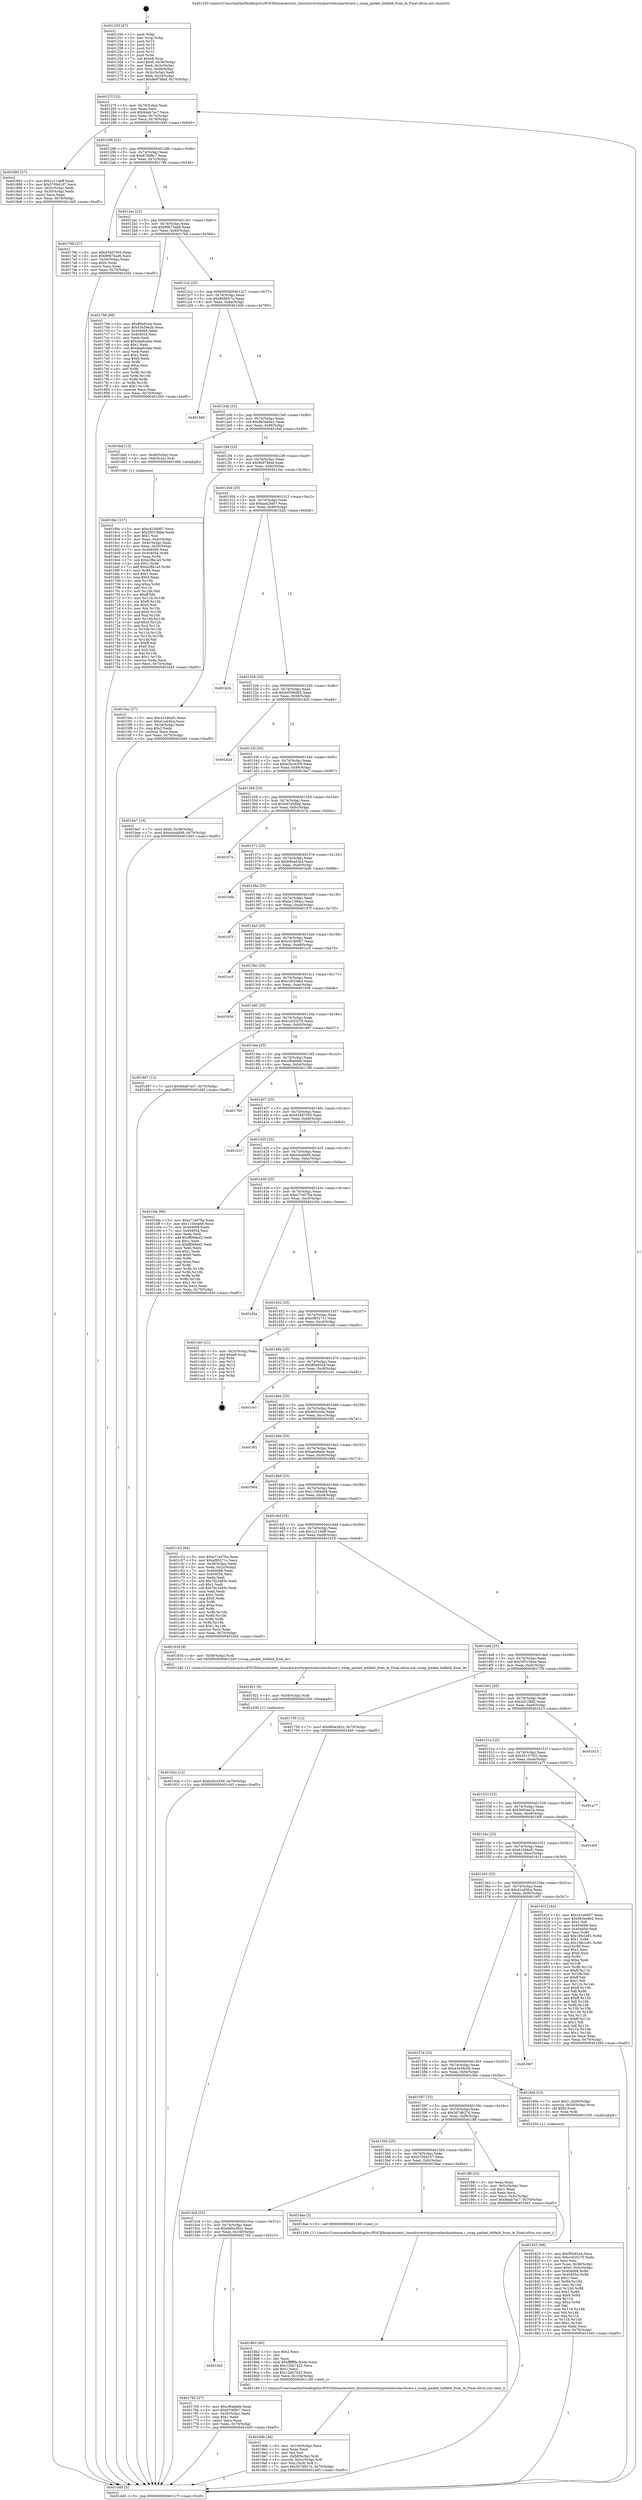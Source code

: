digraph "0x401250" {
  label = "0x401250 (/mnt/c/Users/mathe/Desktop/tcc/POCII/binaries/extr_linuxdriversttyipwirelesshardware.c_swap_packet_bitfield_from_le_Final-ollvm.out::main(0))"
  labelloc = "t"
  node[shape=record]

  Entry [label="",width=0.3,height=0.3,shape=circle,fillcolor=black,style=filled]
  "0x40127f" [label="{
     0x40127f [23]\l
     | [instrs]\l
     &nbsp;&nbsp;0x40127f \<+3\>: mov -0x70(%rbp),%eax\l
     &nbsp;&nbsp;0x401282 \<+2\>: mov %eax,%ecx\l
     &nbsp;&nbsp;0x401284 \<+6\>: sub $0x84ab7ac7,%ecx\l
     &nbsp;&nbsp;0x40128a \<+3\>: mov %eax,-0x74(%rbp)\l
     &nbsp;&nbsp;0x40128d \<+3\>: mov %ecx,-0x78(%rbp)\l
     &nbsp;&nbsp;0x401290 \<+6\>: je 0000000000401893 \<main+0x643\>\l
  }"]
  "0x401893" [label="{
     0x401893 [27]\l
     | [instrs]\l
     &nbsp;&nbsp;0x401893 \<+5\>: mov $0x1c114bff,%eax\l
     &nbsp;&nbsp;0x401898 \<+5\>: mov $0x5709d167,%ecx\l
     &nbsp;&nbsp;0x40189d \<+3\>: mov -0x5c(%rbp),%edx\l
     &nbsp;&nbsp;0x4018a0 \<+3\>: cmp -0x50(%rbp),%edx\l
     &nbsp;&nbsp;0x4018a3 \<+3\>: cmovl %ecx,%eax\l
     &nbsp;&nbsp;0x4018a6 \<+3\>: mov %eax,-0x70(%rbp)\l
     &nbsp;&nbsp;0x4018a9 \<+5\>: jmp 0000000000401d45 \<main+0xaf5\>\l
  }"]
  "0x401296" [label="{
     0x401296 [22]\l
     | [instrs]\l
     &nbsp;&nbsp;0x401296 \<+5\>: jmp 000000000040129b \<main+0x4b\>\l
     &nbsp;&nbsp;0x40129b \<+3\>: mov -0x74(%rbp),%eax\l
     &nbsp;&nbsp;0x40129e \<+5\>: sub $0x87f4f9c7,%eax\l
     &nbsp;&nbsp;0x4012a3 \<+3\>: mov %eax,-0x7c(%rbp)\l
     &nbsp;&nbsp;0x4012a6 \<+6\>: je 000000000040179b \<main+0x54b\>\l
  }"]
  Exit [label="",width=0.3,height=0.3,shape=circle,fillcolor=black,style=filled,peripheries=2]
  "0x40179b" [label="{
     0x40179b [27]\l
     | [instrs]\l
     &nbsp;&nbsp;0x40179b \<+5\>: mov $0xd3487005,%eax\l
     &nbsp;&nbsp;0x4017a0 \<+5\>: mov $0x89675ad6,%ecx\l
     &nbsp;&nbsp;0x4017a5 \<+3\>: mov -0x30(%rbp),%edx\l
     &nbsp;&nbsp;0x4017a8 \<+3\>: cmp $0x0,%edx\l
     &nbsp;&nbsp;0x4017ab \<+3\>: cmove %ecx,%eax\l
     &nbsp;&nbsp;0x4017ae \<+3\>: mov %eax,-0x70(%rbp)\l
     &nbsp;&nbsp;0x4017b1 \<+5\>: jmp 0000000000401d45 \<main+0xaf5\>\l
  }"]
  "0x4012ac" [label="{
     0x4012ac [22]\l
     | [instrs]\l
     &nbsp;&nbsp;0x4012ac \<+5\>: jmp 00000000004012b1 \<main+0x61\>\l
     &nbsp;&nbsp;0x4012b1 \<+3\>: mov -0x74(%rbp),%eax\l
     &nbsp;&nbsp;0x4012b4 \<+5\>: sub $0x89675ad6,%eax\l
     &nbsp;&nbsp;0x4012b9 \<+3\>: mov %eax,-0x80(%rbp)\l
     &nbsp;&nbsp;0x4012bc \<+6\>: je 00000000004017b6 \<main+0x566\>\l
  }"]
  "0x40192a" [label="{
     0x40192a [12]\l
     | [instrs]\l
     &nbsp;&nbsp;0x40192a \<+7\>: movl $0xb2bc4209,-0x70(%rbp)\l
     &nbsp;&nbsp;0x401931 \<+5\>: jmp 0000000000401d45 \<main+0xaf5\>\l
  }"]
  "0x4017b6" [label="{
     0x4017b6 [88]\l
     | [instrs]\l
     &nbsp;&nbsp;0x4017b6 \<+5\>: mov $0xff3e91e4,%eax\l
     &nbsp;&nbsp;0x4017bb \<+5\>: mov $0x43e39e3b,%ecx\l
     &nbsp;&nbsp;0x4017c0 \<+7\>: mov 0x404068,%edx\l
     &nbsp;&nbsp;0x4017c7 \<+7\>: mov 0x404054,%esi\l
     &nbsp;&nbsp;0x4017ce \<+2\>: mov %edx,%edi\l
     &nbsp;&nbsp;0x4017d0 \<+6\>: add $0xdaa6cdea,%edi\l
     &nbsp;&nbsp;0x4017d6 \<+3\>: sub $0x1,%edi\l
     &nbsp;&nbsp;0x4017d9 \<+6\>: sub $0xdaa6cdea,%edi\l
     &nbsp;&nbsp;0x4017df \<+3\>: imul %edi,%edx\l
     &nbsp;&nbsp;0x4017e2 \<+3\>: and $0x1,%edx\l
     &nbsp;&nbsp;0x4017e5 \<+3\>: cmp $0x0,%edx\l
     &nbsp;&nbsp;0x4017e8 \<+4\>: sete %r8b\l
     &nbsp;&nbsp;0x4017ec \<+3\>: cmp $0xa,%esi\l
     &nbsp;&nbsp;0x4017ef \<+4\>: setl %r9b\l
     &nbsp;&nbsp;0x4017f3 \<+3\>: mov %r8b,%r10b\l
     &nbsp;&nbsp;0x4017f6 \<+3\>: and %r9b,%r10b\l
     &nbsp;&nbsp;0x4017f9 \<+3\>: xor %r9b,%r8b\l
     &nbsp;&nbsp;0x4017fc \<+3\>: or %r8b,%r10b\l
     &nbsp;&nbsp;0x4017ff \<+4\>: test $0x1,%r10b\l
     &nbsp;&nbsp;0x401803 \<+3\>: cmovne %ecx,%eax\l
     &nbsp;&nbsp;0x401806 \<+3\>: mov %eax,-0x70(%rbp)\l
     &nbsp;&nbsp;0x401809 \<+5\>: jmp 0000000000401d45 \<main+0xaf5\>\l
  }"]
  "0x4012c2" [label="{
     0x4012c2 [25]\l
     | [instrs]\l
     &nbsp;&nbsp;0x4012c2 \<+5\>: jmp 00000000004012c7 \<main+0x77\>\l
     &nbsp;&nbsp;0x4012c7 \<+3\>: mov -0x74(%rbp),%eax\l
     &nbsp;&nbsp;0x4012ca \<+5\>: sub $0x94d6fc7e,%eax\l
     &nbsp;&nbsp;0x4012cf \<+6\>: mov %eax,-0x84(%rbp)\l
     &nbsp;&nbsp;0x4012d5 \<+6\>: je 00000000004019d0 \<main+0x780\>\l
  }"]
  "0x401921" [label="{
     0x401921 [9]\l
     | [instrs]\l
     &nbsp;&nbsp;0x401921 \<+4\>: mov -0x58(%rbp),%rdi\l
     &nbsp;&nbsp;0x401925 \<+5\>: call 0000000000401030 \<free@plt\>\l
     | [calls]\l
     &nbsp;&nbsp;0x401030 \{1\} (unknown)\l
  }"]
  "0x4019d0" [label="{
     0x4019d0\l
  }", style=dashed]
  "0x4012db" [label="{
     0x4012db [25]\l
     | [instrs]\l
     &nbsp;&nbsp;0x4012db \<+5\>: jmp 00000000004012e0 \<main+0x90\>\l
     &nbsp;&nbsp;0x4012e0 \<+3\>: mov -0x74(%rbp),%eax\l
     &nbsp;&nbsp;0x4012e3 \<+5\>: sub $0x9b3ee9e2,%eax\l
     &nbsp;&nbsp;0x4012e8 \<+6\>: mov %eax,-0x88(%rbp)\l
     &nbsp;&nbsp;0x4012ee \<+6\>: je 00000000004016af \<main+0x45f\>\l
  }"]
  "0x4018db" [label="{
     0x4018db [36]\l
     | [instrs]\l
     &nbsp;&nbsp;0x4018db \<+6\>: mov -0x104(%rbp),%ecx\l
     &nbsp;&nbsp;0x4018e1 \<+3\>: imul %eax,%ecx\l
     &nbsp;&nbsp;0x4018e4 \<+3\>: mov %cl,%sil\l
     &nbsp;&nbsp;0x4018e7 \<+4\>: mov -0x58(%rbp),%rdi\l
     &nbsp;&nbsp;0x4018eb \<+4\>: movslq -0x5c(%rbp),%r8\l
     &nbsp;&nbsp;0x4018ef \<+4\>: mov %sil,(%rdi,%r8,1)\l
     &nbsp;&nbsp;0x4018f3 \<+7\>: movl $0x567d627d,-0x70(%rbp)\l
     &nbsp;&nbsp;0x4018fa \<+5\>: jmp 0000000000401d45 \<main+0xaf5\>\l
  }"]
  "0x4016af" [label="{
     0x4016af [13]\l
     | [instrs]\l
     &nbsp;&nbsp;0x4016af \<+4\>: mov -0x48(%rbp),%rax\l
     &nbsp;&nbsp;0x4016b3 \<+4\>: mov 0x8(%rax),%rdi\l
     &nbsp;&nbsp;0x4016b7 \<+5\>: call 0000000000401060 \<atoi@plt\>\l
     | [calls]\l
     &nbsp;&nbsp;0x401060 \{1\} (unknown)\l
  }"]
  "0x4012f4" [label="{
     0x4012f4 [25]\l
     | [instrs]\l
     &nbsp;&nbsp;0x4012f4 \<+5\>: jmp 00000000004012f9 \<main+0xa9\>\l
     &nbsp;&nbsp;0x4012f9 \<+3\>: mov -0x74(%rbp),%eax\l
     &nbsp;&nbsp;0x4012fc \<+5\>: sub $0x9e978bef,%eax\l
     &nbsp;&nbsp;0x401301 \<+6\>: mov %eax,-0x8c(%rbp)\l
     &nbsp;&nbsp;0x401307 \<+6\>: je 00000000004015ec \<main+0x39c\>\l
  }"]
  "0x4018b3" [label="{
     0x4018b3 [40]\l
     | [instrs]\l
     &nbsp;&nbsp;0x4018b3 \<+5\>: mov $0x2,%ecx\l
     &nbsp;&nbsp;0x4018b8 \<+1\>: cltd\l
     &nbsp;&nbsp;0x4018b9 \<+2\>: idiv %ecx\l
     &nbsp;&nbsp;0x4018bb \<+6\>: imul $0xfffffffe,%edx,%ecx\l
     &nbsp;&nbsp;0x4018c1 \<+6\>: add $0x12bb7422,%ecx\l
     &nbsp;&nbsp;0x4018c7 \<+3\>: add $0x1,%ecx\l
     &nbsp;&nbsp;0x4018ca \<+6\>: sub $0x12bb7422,%ecx\l
     &nbsp;&nbsp;0x4018d0 \<+6\>: mov %ecx,-0x104(%rbp)\l
     &nbsp;&nbsp;0x4018d6 \<+5\>: call 0000000000401160 \<next_i\>\l
     | [calls]\l
     &nbsp;&nbsp;0x401160 \{1\} (/mnt/c/Users/mathe/Desktop/tcc/POCII/binaries/extr_linuxdriversttyipwirelesshardware.c_swap_packet_bitfield_from_le_Final-ollvm.out::next_i)\l
  }"]
  "0x4015ec" [label="{
     0x4015ec [27]\l
     | [instrs]\l
     &nbsp;&nbsp;0x4015ec \<+5\>: mov $0x41046af1,%eax\l
     &nbsp;&nbsp;0x4015f1 \<+5\>: mov $0x41ad3fca,%ecx\l
     &nbsp;&nbsp;0x4015f6 \<+3\>: mov -0x34(%rbp),%edx\l
     &nbsp;&nbsp;0x4015f9 \<+3\>: cmp $0x2,%edx\l
     &nbsp;&nbsp;0x4015fc \<+3\>: cmovne %ecx,%eax\l
     &nbsp;&nbsp;0x4015ff \<+3\>: mov %eax,-0x70(%rbp)\l
     &nbsp;&nbsp;0x401602 \<+5\>: jmp 0000000000401d45 \<main+0xaf5\>\l
  }"]
  "0x40130d" [label="{
     0x40130d [25]\l
     | [instrs]\l
     &nbsp;&nbsp;0x40130d \<+5\>: jmp 0000000000401312 \<main+0xc2\>\l
     &nbsp;&nbsp;0x401312 \<+3\>: mov -0x74(%rbp),%eax\l
     &nbsp;&nbsp;0x401315 \<+5\>: sub $0xaa42fd07,%eax\l
     &nbsp;&nbsp;0x40131a \<+6\>: mov %eax,-0x90(%rbp)\l
     &nbsp;&nbsp;0x401320 \<+6\>: je 0000000000401b2b \<main+0x8db\>\l
  }"]
  "0x401d45" [label="{
     0x401d45 [5]\l
     | [instrs]\l
     &nbsp;&nbsp;0x401d45 \<+5\>: jmp 000000000040127f \<main+0x2f\>\l
  }"]
  "0x401250" [label="{
     0x401250 [47]\l
     | [instrs]\l
     &nbsp;&nbsp;0x401250 \<+1\>: push %rbp\l
     &nbsp;&nbsp;0x401251 \<+3\>: mov %rsp,%rbp\l
     &nbsp;&nbsp;0x401254 \<+2\>: push %r15\l
     &nbsp;&nbsp;0x401256 \<+2\>: push %r14\l
     &nbsp;&nbsp;0x401258 \<+2\>: push %r13\l
     &nbsp;&nbsp;0x40125a \<+2\>: push %r12\l
     &nbsp;&nbsp;0x40125c \<+1\>: push %rbx\l
     &nbsp;&nbsp;0x40125d \<+7\>: sub $0xe8,%rsp\l
     &nbsp;&nbsp;0x401264 \<+7\>: movl $0x0,-0x38(%rbp)\l
     &nbsp;&nbsp;0x40126b \<+3\>: mov %edi,-0x3c(%rbp)\l
     &nbsp;&nbsp;0x40126e \<+4\>: mov %rsi,-0x48(%rbp)\l
     &nbsp;&nbsp;0x401272 \<+3\>: mov -0x3c(%rbp),%edi\l
     &nbsp;&nbsp;0x401275 \<+3\>: mov %edi,-0x34(%rbp)\l
     &nbsp;&nbsp;0x401278 \<+7\>: movl $0x9e978bef,-0x70(%rbp)\l
  }"]
  "0x401825" [label="{
     0x401825 [98]\l
     | [instrs]\l
     &nbsp;&nbsp;0x401825 \<+5\>: mov $0xff3e91e4,%ecx\l
     &nbsp;&nbsp;0x40182a \<+5\>: mov $0xccd25276,%edx\l
     &nbsp;&nbsp;0x40182f \<+2\>: xor %esi,%esi\l
     &nbsp;&nbsp;0x401831 \<+4\>: mov %rax,-0x58(%rbp)\l
     &nbsp;&nbsp;0x401835 \<+7\>: movl $0x0,-0x5c(%rbp)\l
     &nbsp;&nbsp;0x40183c \<+8\>: mov 0x404068,%r8d\l
     &nbsp;&nbsp;0x401844 \<+8\>: mov 0x404054,%r9d\l
     &nbsp;&nbsp;0x40184c \<+3\>: sub $0x1,%esi\l
     &nbsp;&nbsp;0x40184f \<+3\>: mov %r8d,%r10d\l
     &nbsp;&nbsp;0x401852 \<+3\>: add %esi,%r10d\l
     &nbsp;&nbsp;0x401855 \<+4\>: imul %r10d,%r8d\l
     &nbsp;&nbsp;0x401859 \<+4\>: and $0x1,%r8d\l
     &nbsp;&nbsp;0x40185d \<+4\>: cmp $0x0,%r8d\l
     &nbsp;&nbsp;0x401861 \<+4\>: sete %r11b\l
     &nbsp;&nbsp;0x401865 \<+4\>: cmp $0xa,%r9d\l
     &nbsp;&nbsp;0x401869 \<+3\>: setl %bl\l
     &nbsp;&nbsp;0x40186c \<+3\>: mov %r11b,%r14b\l
     &nbsp;&nbsp;0x40186f \<+3\>: and %bl,%r14b\l
     &nbsp;&nbsp;0x401872 \<+3\>: xor %bl,%r11b\l
     &nbsp;&nbsp;0x401875 \<+3\>: or %r11b,%r14b\l
     &nbsp;&nbsp;0x401878 \<+4\>: test $0x1,%r14b\l
     &nbsp;&nbsp;0x40187c \<+3\>: cmovne %edx,%ecx\l
     &nbsp;&nbsp;0x40187f \<+3\>: mov %ecx,-0x70(%rbp)\l
     &nbsp;&nbsp;0x401882 \<+5\>: jmp 0000000000401d45 \<main+0xaf5\>\l
  }"]
  "0x401b2b" [label="{
     0x401b2b\l
  }", style=dashed]
  "0x401326" [label="{
     0x401326 [25]\l
     | [instrs]\l
     &nbsp;&nbsp;0x401326 \<+5\>: jmp 000000000040132b \<main+0xdb\>\l
     &nbsp;&nbsp;0x40132b \<+3\>: mov -0x74(%rbp),%eax\l
     &nbsp;&nbsp;0x40132e \<+5\>: sub $0xb0566d92,%eax\l
     &nbsp;&nbsp;0x401333 \<+6\>: mov %eax,-0x94(%rbp)\l
     &nbsp;&nbsp;0x401339 \<+6\>: je 0000000000401d2d \<main+0xadd\>\l
  }"]
  "0x4015e2" [label="{
     0x4015e2\l
  }", style=dashed]
  "0x401d2d" [label="{
     0x401d2d\l
  }", style=dashed]
  "0x40133f" [label="{
     0x40133f [25]\l
     | [instrs]\l
     &nbsp;&nbsp;0x40133f \<+5\>: jmp 0000000000401344 \<main+0xf4\>\l
     &nbsp;&nbsp;0x401344 \<+3\>: mov -0x74(%rbp),%eax\l
     &nbsp;&nbsp;0x401347 \<+5\>: sub $0xb2bc4209,%eax\l
     &nbsp;&nbsp;0x40134c \<+6\>: mov %eax,-0x98(%rbp)\l
     &nbsp;&nbsp;0x401352 \<+6\>: je 0000000000401be7 \<main+0x997\>\l
  }"]
  "0x401765" [label="{
     0x401765 [27]\l
     | [instrs]\l
     &nbsp;&nbsp;0x401765 \<+5\>: mov $0xcf6addeb,%eax\l
     &nbsp;&nbsp;0x40176a \<+5\>: mov $0x87f4f9c7,%ecx\l
     &nbsp;&nbsp;0x40176f \<+3\>: mov -0x30(%rbp),%edx\l
     &nbsp;&nbsp;0x401772 \<+3\>: cmp $0x1,%edx\l
     &nbsp;&nbsp;0x401775 \<+3\>: cmovl %ecx,%eax\l
     &nbsp;&nbsp;0x401778 \<+3\>: mov %eax,-0x70(%rbp)\l
     &nbsp;&nbsp;0x40177b \<+5\>: jmp 0000000000401d45 \<main+0xaf5\>\l
  }"]
  "0x401be7" [label="{
     0x401be7 [19]\l
     | [instrs]\l
     &nbsp;&nbsp;0x401be7 \<+7\>: movl $0x0,-0x38(%rbp)\l
     &nbsp;&nbsp;0x401bee \<+7\>: movl $0xe4cabf48,-0x70(%rbp)\l
     &nbsp;&nbsp;0x401bf5 \<+5\>: jmp 0000000000401d45 \<main+0xaf5\>\l
  }"]
  "0x401358" [label="{
     0x401358 [25]\l
     | [instrs]\l
     &nbsp;&nbsp;0x401358 \<+5\>: jmp 000000000040135d \<main+0x10d\>\l
     &nbsp;&nbsp;0x40135d \<+3\>: mov -0x74(%rbp),%eax\l
     &nbsp;&nbsp;0x401360 \<+5\>: sub $0xb67d380d,%eax\l
     &nbsp;&nbsp;0x401365 \<+6\>: mov %eax,-0x9c(%rbp)\l
     &nbsp;&nbsp;0x40136b \<+6\>: je 0000000000401b7e \<main+0x92e\>\l
  }"]
  "0x4015c9" [label="{
     0x4015c9 [25]\l
     | [instrs]\l
     &nbsp;&nbsp;0x4015c9 \<+5\>: jmp 00000000004015ce \<main+0x37e\>\l
     &nbsp;&nbsp;0x4015ce \<+3\>: mov -0x74(%rbp),%eax\l
     &nbsp;&nbsp;0x4015d1 \<+5\>: sub $0x680a382c,%eax\l
     &nbsp;&nbsp;0x4015d6 \<+6\>: mov %eax,-0x100(%rbp)\l
     &nbsp;&nbsp;0x4015dc \<+6\>: je 0000000000401765 \<main+0x515\>\l
  }"]
  "0x401b7e" [label="{
     0x401b7e\l
  }", style=dashed]
  "0x401371" [label="{
     0x401371 [25]\l
     | [instrs]\l
     &nbsp;&nbsp;0x401371 \<+5\>: jmp 0000000000401376 \<main+0x126\>\l
     &nbsp;&nbsp;0x401376 \<+3\>: mov -0x74(%rbp),%eax\l
     &nbsp;&nbsp;0x401379 \<+5\>: sub $0xb9ead3a4,%eax\l
     &nbsp;&nbsp;0x40137e \<+6\>: mov %eax,-0xa0(%rbp)\l
     &nbsp;&nbsp;0x401384 \<+6\>: je 0000000000401bdb \<main+0x98b\>\l
  }"]
  "0x4018ae" [label="{
     0x4018ae [5]\l
     | [instrs]\l
     &nbsp;&nbsp;0x4018ae \<+5\>: call 0000000000401160 \<next_i\>\l
     | [calls]\l
     &nbsp;&nbsp;0x401160 \{1\} (/mnt/c/Users/mathe/Desktop/tcc/POCII/binaries/extr_linuxdriversttyipwirelesshardware.c_swap_packet_bitfield_from_le_Final-ollvm.out::next_i)\l
  }"]
  "0x401bdb" [label="{
     0x401bdb\l
  }", style=dashed]
  "0x40138a" [label="{
     0x40138a [25]\l
     | [instrs]\l
     &nbsp;&nbsp;0x40138a \<+5\>: jmp 000000000040138f \<main+0x13f\>\l
     &nbsp;&nbsp;0x40138f \<+3\>: mov -0x74(%rbp),%eax\l
     &nbsp;&nbsp;0x401392 \<+5\>: sub $0xbc1584cc,%eax\l
     &nbsp;&nbsp;0x401397 \<+6\>: mov %eax,-0xa4(%rbp)\l
     &nbsp;&nbsp;0x40139d \<+6\>: je 000000000040197f \<main+0x72f\>\l
  }"]
  "0x4015b0" [label="{
     0x4015b0 [25]\l
     | [instrs]\l
     &nbsp;&nbsp;0x4015b0 \<+5\>: jmp 00000000004015b5 \<main+0x365\>\l
     &nbsp;&nbsp;0x4015b5 \<+3\>: mov -0x74(%rbp),%eax\l
     &nbsp;&nbsp;0x4015b8 \<+5\>: sub $0x5709d167,%eax\l
     &nbsp;&nbsp;0x4015bd \<+6\>: mov %eax,-0xfc(%rbp)\l
     &nbsp;&nbsp;0x4015c3 \<+6\>: je 00000000004018ae \<main+0x65e\>\l
  }"]
  "0x40197f" [label="{
     0x40197f\l
  }", style=dashed]
  "0x4013a3" [label="{
     0x4013a3 [25]\l
     | [instrs]\l
     &nbsp;&nbsp;0x4013a3 \<+5\>: jmp 00000000004013a8 \<main+0x158\>\l
     &nbsp;&nbsp;0x4013a8 \<+3\>: mov -0x74(%rbp),%eax\l
     &nbsp;&nbsp;0x4013ab \<+5\>: sub $0xc41d0007,%eax\l
     &nbsp;&nbsp;0x4013b0 \<+6\>: mov %eax,-0xa8(%rbp)\l
     &nbsp;&nbsp;0x4013b6 \<+6\>: je 0000000000401cc5 \<main+0xa75\>\l
  }"]
  "0x4018ff" [label="{
     0x4018ff [25]\l
     | [instrs]\l
     &nbsp;&nbsp;0x4018ff \<+2\>: xor %eax,%eax\l
     &nbsp;&nbsp;0x401901 \<+3\>: mov -0x5c(%rbp),%ecx\l
     &nbsp;&nbsp;0x401904 \<+3\>: sub $0x1,%eax\l
     &nbsp;&nbsp;0x401907 \<+2\>: sub %eax,%ecx\l
     &nbsp;&nbsp;0x401909 \<+3\>: mov %ecx,-0x5c(%rbp)\l
     &nbsp;&nbsp;0x40190c \<+7\>: movl $0x84ab7ac7,-0x70(%rbp)\l
     &nbsp;&nbsp;0x401913 \<+5\>: jmp 0000000000401d45 \<main+0xaf5\>\l
  }"]
  "0x401cc5" [label="{
     0x401cc5\l
  }", style=dashed]
  "0x4013bc" [label="{
     0x4013bc [25]\l
     | [instrs]\l
     &nbsp;&nbsp;0x4013bc \<+5\>: jmp 00000000004013c1 \<main+0x171\>\l
     &nbsp;&nbsp;0x4013c1 \<+3\>: mov -0x74(%rbp),%eax\l
     &nbsp;&nbsp;0x4013c4 \<+5\>: sub $0xcc933eb4,%eax\l
     &nbsp;&nbsp;0x4013c9 \<+6\>: mov %eax,-0xac(%rbp)\l
     &nbsp;&nbsp;0x4013cf \<+6\>: je 0000000000401936 \<main+0x6e6\>\l
  }"]
  "0x401597" [label="{
     0x401597 [25]\l
     | [instrs]\l
     &nbsp;&nbsp;0x401597 \<+5\>: jmp 000000000040159c \<main+0x34c\>\l
     &nbsp;&nbsp;0x40159c \<+3\>: mov -0x74(%rbp),%eax\l
     &nbsp;&nbsp;0x40159f \<+5\>: sub $0x567d627d,%eax\l
     &nbsp;&nbsp;0x4015a4 \<+6\>: mov %eax,-0xf8(%rbp)\l
     &nbsp;&nbsp;0x4015aa \<+6\>: je 00000000004018ff \<main+0x6af\>\l
  }"]
  "0x401936" [label="{
     0x401936\l
  }", style=dashed]
  "0x4013d5" [label="{
     0x4013d5 [25]\l
     | [instrs]\l
     &nbsp;&nbsp;0x4013d5 \<+5\>: jmp 00000000004013da \<main+0x18a\>\l
     &nbsp;&nbsp;0x4013da \<+3\>: mov -0x74(%rbp),%eax\l
     &nbsp;&nbsp;0x4013dd \<+5\>: sub $0xccd25276,%eax\l
     &nbsp;&nbsp;0x4013e2 \<+6\>: mov %eax,-0xb0(%rbp)\l
     &nbsp;&nbsp;0x4013e8 \<+6\>: je 0000000000401887 \<main+0x637\>\l
  }"]
  "0x40180e" [label="{
     0x40180e [23]\l
     | [instrs]\l
     &nbsp;&nbsp;0x40180e \<+7\>: movl $0x1,-0x50(%rbp)\l
     &nbsp;&nbsp;0x401815 \<+4\>: movslq -0x50(%rbp),%rax\l
     &nbsp;&nbsp;0x401819 \<+4\>: shl $0x0,%rax\l
     &nbsp;&nbsp;0x40181d \<+3\>: mov %rax,%rdi\l
     &nbsp;&nbsp;0x401820 \<+5\>: call 0000000000401050 \<malloc@plt\>\l
     | [calls]\l
     &nbsp;&nbsp;0x401050 \{1\} (unknown)\l
  }"]
  "0x401887" [label="{
     0x401887 [12]\l
     | [instrs]\l
     &nbsp;&nbsp;0x401887 \<+7\>: movl $0x84ab7ac7,-0x70(%rbp)\l
     &nbsp;&nbsp;0x40188e \<+5\>: jmp 0000000000401d45 \<main+0xaf5\>\l
  }"]
  "0x4013ee" [label="{
     0x4013ee [25]\l
     | [instrs]\l
     &nbsp;&nbsp;0x4013ee \<+5\>: jmp 00000000004013f3 \<main+0x1a3\>\l
     &nbsp;&nbsp;0x4013f3 \<+3\>: mov -0x74(%rbp),%eax\l
     &nbsp;&nbsp;0x4013f6 \<+5\>: sub $0xcf6addeb,%eax\l
     &nbsp;&nbsp;0x4013fb \<+6\>: mov %eax,-0xb4(%rbp)\l
     &nbsp;&nbsp;0x401401 \<+6\>: je 0000000000401780 \<main+0x530\>\l
  }"]
  "0x40157e" [label="{
     0x40157e [25]\l
     | [instrs]\l
     &nbsp;&nbsp;0x40157e \<+5\>: jmp 0000000000401583 \<main+0x333\>\l
     &nbsp;&nbsp;0x401583 \<+3\>: mov -0x74(%rbp),%eax\l
     &nbsp;&nbsp;0x401586 \<+5\>: sub $0x43e39e3b,%eax\l
     &nbsp;&nbsp;0x40158b \<+6\>: mov %eax,-0xf4(%rbp)\l
     &nbsp;&nbsp;0x401591 \<+6\>: je 000000000040180e \<main+0x5be\>\l
  }"]
  "0x401780" [label="{
     0x401780\l
  }", style=dashed]
  "0x401407" [label="{
     0x401407 [25]\l
     | [instrs]\l
     &nbsp;&nbsp;0x401407 \<+5\>: jmp 000000000040140c \<main+0x1bc\>\l
     &nbsp;&nbsp;0x40140c \<+3\>: mov -0x74(%rbp),%eax\l
     &nbsp;&nbsp;0x40140f \<+5\>: sub $0xd3487005,%eax\l
     &nbsp;&nbsp;0x401414 \<+6\>: mov %eax,-0xb8(%rbp)\l
     &nbsp;&nbsp;0x40141a \<+6\>: je 0000000000401b1f \<main+0x8cf\>\l
  }"]
  "0x401607" [label="{
     0x401607\l
  }", style=dashed]
  "0x401b1f" [label="{
     0x401b1f\l
  }", style=dashed]
  "0x401420" [label="{
     0x401420 [25]\l
     | [instrs]\l
     &nbsp;&nbsp;0x401420 \<+5\>: jmp 0000000000401425 \<main+0x1d5\>\l
     &nbsp;&nbsp;0x401425 \<+3\>: mov -0x74(%rbp),%eax\l
     &nbsp;&nbsp;0x401428 \<+5\>: sub $0xe4cabf48,%eax\l
     &nbsp;&nbsp;0x40142d \<+6\>: mov %eax,-0xbc(%rbp)\l
     &nbsp;&nbsp;0x401433 \<+6\>: je 0000000000401bfa \<main+0x9aa\>\l
  }"]
  "0x4016bc" [label="{
     0x4016bc [157]\l
     | [instrs]\l
     &nbsp;&nbsp;0x4016bc \<+5\>: mov $0xc41d0007,%ecx\l
     &nbsp;&nbsp;0x4016c1 \<+5\>: mov $0x28515bbe,%edx\l
     &nbsp;&nbsp;0x4016c6 \<+3\>: mov $0x1,%sil\l
     &nbsp;&nbsp;0x4016c9 \<+3\>: mov %eax,-0x4c(%rbp)\l
     &nbsp;&nbsp;0x4016cc \<+3\>: mov -0x4c(%rbp),%eax\l
     &nbsp;&nbsp;0x4016cf \<+3\>: mov %eax,-0x30(%rbp)\l
     &nbsp;&nbsp;0x4016d2 \<+7\>: mov 0x404068,%eax\l
     &nbsp;&nbsp;0x4016d9 \<+8\>: mov 0x404054,%r8d\l
     &nbsp;&nbsp;0x4016e1 \<+3\>: mov %eax,%r9d\l
     &nbsp;&nbsp;0x4016e4 \<+7\>: sub $0xe2ffa1a5,%r9d\l
     &nbsp;&nbsp;0x4016eb \<+4\>: sub $0x1,%r9d\l
     &nbsp;&nbsp;0x4016ef \<+7\>: add $0xe2ffa1a5,%r9d\l
     &nbsp;&nbsp;0x4016f6 \<+4\>: imul %r9d,%eax\l
     &nbsp;&nbsp;0x4016fa \<+3\>: and $0x1,%eax\l
     &nbsp;&nbsp;0x4016fd \<+3\>: cmp $0x0,%eax\l
     &nbsp;&nbsp;0x401700 \<+4\>: sete %r10b\l
     &nbsp;&nbsp;0x401704 \<+4\>: cmp $0xa,%r8d\l
     &nbsp;&nbsp;0x401708 \<+4\>: setl %r11b\l
     &nbsp;&nbsp;0x40170c \<+3\>: mov %r10b,%bl\l
     &nbsp;&nbsp;0x40170f \<+3\>: xor $0xff,%bl\l
     &nbsp;&nbsp;0x401712 \<+3\>: mov %r11b,%r14b\l
     &nbsp;&nbsp;0x401715 \<+4\>: xor $0xff,%r14b\l
     &nbsp;&nbsp;0x401719 \<+4\>: xor $0x0,%sil\l
     &nbsp;&nbsp;0x40171d \<+3\>: mov %bl,%r15b\l
     &nbsp;&nbsp;0x401720 \<+4\>: and $0x0,%r15b\l
     &nbsp;&nbsp;0x401724 \<+3\>: and %sil,%r10b\l
     &nbsp;&nbsp;0x401727 \<+3\>: mov %r14b,%r12b\l
     &nbsp;&nbsp;0x40172a \<+4\>: and $0x0,%r12b\l
     &nbsp;&nbsp;0x40172e \<+3\>: and %sil,%r11b\l
     &nbsp;&nbsp;0x401731 \<+3\>: or %r10b,%r15b\l
     &nbsp;&nbsp;0x401734 \<+3\>: or %r11b,%r12b\l
     &nbsp;&nbsp;0x401737 \<+3\>: xor %r12b,%r15b\l
     &nbsp;&nbsp;0x40173a \<+3\>: or %r14b,%bl\l
     &nbsp;&nbsp;0x40173d \<+3\>: xor $0xff,%bl\l
     &nbsp;&nbsp;0x401740 \<+4\>: or $0x0,%sil\l
     &nbsp;&nbsp;0x401744 \<+3\>: and %sil,%bl\l
     &nbsp;&nbsp;0x401747 \<+3\>: or %bl,%r15b\l
     &nbsp;&nbsp;0x40174a \<+4\>: test $0x1,%r15b\l
     &nbsp;&nbsp;0x40174e \<+3\>: cmovne %edx,%ecx\l
     &nbsp;&nbsp;0x401751 \<+3\>: mov %ecx,-0x70(%rbp)\l
     &nbsp;&nbsp;0x401754 \<+5\>: jmp 0000000000401d45 \<main+0xaf5\>\l
  }"]
  "0x401bfa" [label="{
     0x401bfa [88]\l
     | [instrs]\l
     &nbsp;&nbsp;0x401bfa \<+5\>: mov $0xe71e07ba,%eax\l
     &nbsp;&nbsp;0x401bff \<+5\>: mov $0x110d4e68,%ecx\l
     &nbsp;&nbsp;0x401c04 \<+7\>: mov 0x404068,%edx\l
     &nbsp;&nbsp;0x401c0b \<+7\>: mov 0x404054,%esi\l
     &nbsp;&nbsp;0x401c12 \<+2\>: mov %edx,%edi\l
     &nbsp;&nbsp;0x401c14 \<+6\>: add $0xff069ed2,%edi\l
     &nbsp;&nbsp;0x401c1a \<+3\>: sub $0x1,%edi\l
     &nbsp;&nbsp;0x401c1d \<+6\>: sub $0xff069ed2,%edi\l
     &nbsp;&nbsp;0x401c23 \<+3\>: imul %edi,%edx\l
     &nbsp;&nbsp;0x401c26 \<+3\>: and $0x1,%edx\l
     &nbsp;&nbsp;0x401c29 \<+3\>: cmp $0x0,%edx\l
     &nbsp;&nbsp;0x401c2c \<+4\>: sete %r8b\l
     &nbsp;&nbsp;0x401c30 \<+3\>: cmp $0xa,%esi\l
     &nbsp;&nbsp;0x401c33 \<+4\>: setl %r9b\l
     &nbsp;&nbsp;0x401c37 \<+3\>: mov %r8b,%r10b\l
     &nbsp;&nbsp;0x401c3a \<+3\>: and %r9b,%r10b\l
     &nbsp;&nbsp;0x401c3d \<+3\>: xor %r9b,%r8b\l
     &nbsp;&nbsp;0x401c40 \<+3\>: or %r8b,%r10b\l
     &nbsp;&nbsp;0x401c43 \<+4\>: test $0x1,%r10b\l
     &nbsp;&nbsp;0x401c47 \<+3\>: cmovne %ecx,%eax\l
     &nbsp;&nbsp;0x401c4a \<+3\>: mov %eax,-0x70(%rbp)\l
     &nbsp;&nbsp;0x401c4d \<+5\>: jmp 0000000000401d45 \<main+0xaf5\>\l
  }"]
  "0x401439" [label="{
     0x401439 [25]\l
     | [instrs]\l
     &nbsp;&nbsp;0x401439 \<+5\>: jmp 000000000040143e \<main+0x1ee\>\l
     &nbsp;&nbsp;0x40143e \<+3\>: mov -0x74(%rbp),%eax\l
     &nbsp;&nbsp;0x401441 \<+5\>: sub $0xe71e07ba,%eax\l
     &nbsp;&nbsp;0x401446 \<+6\>: mov %eax,-0xc0(%rbp)\l
     &nbsp;&nbsp;0x40144c \<+6\>: je 0000000000401d3e \<main+0xaee\>\l
  }"]
  "0x401565" [label="{
     0x401565 [25]\l
     | [instrs]\l
     &nbsp;&nbsp;0x401565 \<+5\>: jmp 000000000040156a \<main+0x31a\>\l
     &nbsp;&nbsp;0x40156a \<+3\>: mov -0x74(%rbp),%eax\l
     &nbsp;&nbsp;0x40156d \<+5\>: sub $0x41ad3fca,%eax\l
     &nbsp;&nbsp;0x401572 \<+6\>: mov %eax,-0xf0(%rbp)\l
     &nbsp;&nbsp;0x401578 \<+6\>: je 0000000000401607 \<main+0x3b7\>\l
  }"]
  "0x401d3e" [label="{
     0x401d3e\l
  }", style=dashed]
  "0x401452" [label="{
     0x401452 [25]\l
     | [instrs]\l
     &nbsp;&nbsp;0x401452 \<+5\>: jmp 0000000000401457 \<main+0x207\>\l
     &nbsp;&nbsp;0x401457 \<+3\>: mov -0x74(%rbp),%eax\l
     &nbsp;&nbsp;0x40145a \<+5\>: sub $0xef85271c,%eax\l
     &nbsp;&nbsp;0x40145f \<+6\>: mov %eax,-0xc4(%rbp)\l
     &nbsp;&nbsp;0x401465 \<+6\>: je 0000000000401cb0 \<main+0xa60\>\l
  }"]
  "0x40161f" [label="{
     0x40161f [144]\l
     | [instrs]\l
     &nbsp;&nbsp;0x40161f \<+5\>: mov $0xc41d0007,%eax\l
     &nbsp;&nbsp;0x401624 \<+5\>: mov $0x9b3ee9e2,%ecx\l
     &nbsp;&nbsp;0x401629 \<+2\>: mov $0x1,%dl\l
     &nbsp;&nbsp;0x40162b \<+7\>: mov 0x404068,%esi\l
     &nbsp;&nbsp;0x401632 \<+7\>: mov 0x404054,%edi\l
     &nbsp;&nbsp;0x401639 \<+3\>: mov %esi,%r8d\l
     &nbsp;&nbsp;0x40163c \<+7\>: add $0x18fe1e61,%r8d\l
     &nbsp;&nbsp;0x401643 \<+4\>: sub $0x1,%r8d\l
     &nbsp;&nbsp;0x401647 \<+7\>: sub $0x18fe1e61,%r8d\l
     &nbsp;&nbsp;0x40164e \<+4\>: imul %r8d,%esi\l
     &nbsp;&nbsp;0x401652 \<+3\>: and $0x1,%esi\l
     &nbsp;&nbsp;0x401655 \<+3\>: cmp $0x0,%esi\l
     &nbsp;&nbsp;0x401658 \<+4\>: sete %r9b\l
     &nbsp;&nbsp;0x40165c \<+3\>: cmp $0xa,%edi\l
     &nbsp;&nbsp;0x40165f \<+4\>: setl %r10b\l
     &nbsp;&nbsp;0x401663 \<+3\>: mov %r9b,%r11b\l
     &nbsp;&nbsp;0x401666 \<+4\>: xor $0xff,%r11b\l
     &nbsp;&nbsp;0x40166a \<+3\>: mov %r10b,%bl\l
     &nbsp;&nbsp;0x40166d \<+3\>: xor $0xff,%bl\l
     &nbsp;&nbsp;0x401670 \<+3\>: xor $0x1,%dl\l
     &nbsp;&nbsp;0x401673 \<+3\>: mov %r11b,%r14b\l
     &nbsp;&nbsp;0x401676 \<+4\>: and $0xff,%r14b\l
     &nbsp;&nbsp;0x40167a \<+3\>: and %dl,%r9b\l
     &nbsp;&nbsp;0x40167d \<+3\>: mov %bl,%r15b\l
     &nbsp;&nbsp;0x401680 \<+4\>: and $0xff,%r15b\l
     &nbsp;&nbsp;0x401684 \<+3\>: and %dl,%r10b\l
     &nbsp;&nbsp;0x401687 \<+3\>: or %r9b,%r14b\l
     &nbsp;&nbsp;0x40168a \<+3\>: or %r10b,%r15b\l
     &nbsp;&nbsp;0x40168d \<+3\>: xor %r15b,%r14b\l
     &nbsp;&nbsp;0x401690 \<+3\>: or %bl,%r11b\l
     &nbsp;&nbsp;0x401693 \<+4\>: xor $0xff,%r11b\l
     &nbsp;&nbsp;0x401697 \<+3\>: or $0x1,%dl\l
     &nbsp;&nbsp;0x40169a \<+3\>: and %dl,%r11b\l
     &nbsp;&nbsp;0x40169d \<+3\>: or %r11b,%r14b\l
     &nbsp;&nbsp;0x4016a0 \<+4\>: test $0x1,%r14b\l
     &nbsp;&nbsp;0x4016a4 \<+3\>: cmovne %ecx,%eax\l
     &nbsp;&nbsp;0x4016a7 \<+3\>: mov %eax,-0x70(%rbp)\l
     &nbsp;&nbsp;0x4016aa \<+5\>: jmp 0000000000401d45 \<main+0xaf5\>\l
  }"]
  "0x401cb0" [label="{
     0x401cb0 [21]\l
     | [instrs]\l
     &nbsp;&nbsp;0x401cb0 \<+3\>: mov -0x2c(%rbp),%eax\l
     &nbsp;&nbsp;0x401cb3 \<+7\>: add $0xe8,%rsp\l
     &nbsp;&nbsp;0x401cba \<+1\>: pop %rbx\l
     &nbsp;&nbsp;0x401cbb \<+2\>: pop %r12\l
     &nbsp;&nbsp;0x401cbd \<+2\>: pop %r13\l
     &nbsp;&nbsp;0x401cbf \<+2\>: pop %r14\l
     &nbsp;&nbsp;0x401cc1 \<+2\>: pop %r15\l
     &nbsp;&nbsp;0x401cc3 \<+1\>: pop %rbp\l
     &nbsp;&nbsp;0x401cc4 \<+1\>: ret\l
  }"]
  "0x40146b" [label="{
     0x40146b [25]\l
     | [instrs]\l
     &nbsp;&nbsp;0x40146b \<+5\>: jmp 0000000000401470 \<main+0x220\>\l
     &nbsp;&nbsp;0x401470 \<+3\>: mov -0x74(%rbp),%eax\l
     &nbsp;&nbsp;0x401473 \<+5\>: sub $0xff3e91e4,%eax\l
     &nbsp;&nbsp;0x401478 \<+6\>: mov %eax,-0xc8(%rbp)\l
     &nbsp;&nbsp;0x40147e \<+6\>: je 0000000000401ce1 \<main+0xa91\>\l
  }"]
  "0x40154c" [label="{
     0x40154c [25]\l
     | [instrs]\l
     &nbsp;&nbsp;0x40154c \<+5\>: jmp 0000000000401551 \<main+0x301\>\l
     &nbsp;&nbsp;0x401551 \<+3\>: mov -0x74(%rbp),%eax\l
     &nbsp;&nbsp;0x401554 \<+5\>: sub $0x41046af1,%eax\l
     &nbsp;&nbsp;0x401559 \<+6\>: mov %eax,-0xec(%rbp)\l
     &nbsp;&nbsp;0x40155f \<+6\>: je 000000000040161f \<main+0x3cf\>\l
  }"]
  "0x401ce1" [label="{
     0x401ce1\l
  }", style=dashed]
  "0x401484" [label="{
     0x401484 [25]\l
     | [instrs]\l
     &nbsp;&nbsp;0x401484 \<+5\>: jmp 0000000000401489 \<main+0x239\>\l
     &nbsp;&nbsp;0x401489 \<+3\>: mov -0x74(%rbp),%eax\l
     &nbsp;&nbsp;0x40148c \<+5\>: sub $0x960c0da,%eax\l
     &nbsp;&nbsp;0x401491 \<+6\>: mov %eax,-0xcc(%rbp)\l
     &nbsp;&nbsp;0x401497 \<+6\>: je 00000000004019f1 \<main+0x7a1\>\l
  }"]
  "0x401d0f" [label="{
     0x401d0f\l
  }", style=dashed]
  "0x4019f1" [label="{
     0x4019f1\l
  }", style=dashed]
  "0x40149d" [label="{
     0x40149d [25]\l
     | [instrs]\l
     &nbsp;&nbsp;0x40149d \<+5\>: jmp 00000000004014a2 \<main+0x252\>\l
     &nbsp;&nbsp;0x4014a2 \<+3\>: mov -0x74(%rbp),%eax\l
     &nbsp;&nbsp;0x4014a5 \<+5\>: sub $0xade8a0e,%eax\l
     &nbsp;&nbsp;0x4014aa \<+6\>: mov %eax,-0xd0(%rbp)\l
     &nbsp;&nbsp;0x4014b0 \<+6\>: je 0000000000401964 \<main+0x714\>\l
  }"]
  "0x401533" [label="{
     0x401533 [25]\l
     | [instrs]\l
     &nbsp;&nbsp;0x401533 \<+5\>: jmp 0000000000401538 \<main+0x2e8\>\l
     &nbsp;&nbsp;0x401538 \<+3\>: mov -0x74(%rbp),%eax\l
     &nbsp;&nbsp;0x40153b \<+5\>: sub $0x3b93aa1b,%eax\l
     &nbsp;&nbsp;0x401540 \<+6\>: mov %eax,-0xe8(%rbp)\l
     &nbsp;&nbsp;0x401546 \<+6\>: je 0000000000401d0f \<main+0xabf\>\l
  }"]
  "0x401964" [label="{
     0x401964\l
  }", style=dashed]
  "0x4014b6" [label="{
     0x4014b6 [25]\l
     | [instrs]\l
     &nbsp;&nbsp;0x4014b6 \<+5\>: jmp 00000000004014bb \<main+0x26b\>\l
     &nbsp;&nbsp;0x4014bb \<+3\>: mov -0x74(%rbp),%eax\l
     &nbsp;&nbsp;0x4014be \<+5\>: sub $0x110d4e68,%eax\l
     &nbsp;&nbsp;0x4014c3 \<+6\>: mov %eax,-0xd4(%rbp)\l
     &nbsp;&nbsp;0x4014c9 \<+6\>: je 0000000000401c52 \<main+0xa02\>\l
  }"]
  "0x401a77" [label="{
     0x401a77\l
  }", style=dashed]
  "0x401c52" [label="{
     0x401c52 [94]\l
     | [instrs]\l
     &nbsp;&nbsp;0x401c52 \<+5\>: mov $0xe71e07ba,%eax\l
     &nbsp;&nbsp;0x401c57 \<+5\>: mov $0xef85271c,%ecx\l
     &nbsp;&nbsp;0x401c5c \<+3\>: mov -0x38(%rbp),%edx\l
     &nbsp;&nbsp;0x401c5f \<+3\>: mov %edx,-0x2c(%rbp)\l
     &nbsp;&nbsp;0x401c62 \<+7\>: mov 0x404068,%edx\l
     &nbsp;&nbsp;0x401c69 \<+7\>: mov 0x404054,%esi\l
     &nbsp;&nbsp;0x401c70 \<+2\>: mov %edx,%edi\l
     &nbsp;&nbsp;0x401c72 \<+6\>: add $0x76c1e83c,%edi\l
     &nbsp;&nbsp;0x401c78 \<+3\>: sub $0x1,%edi\l
     &nbsp;&nbsp;0x401c7b \<+6\>: sub $0x76c1e83c,%edi\l
     &nbsp;&nbsp;0x401c81 \<+3\>: imul %edi,%edx\l
     &nbsp;&nbsp;0x401c84 \<+3\>: and $0x1,%edx\l
     &nbsp;&nbsp;0x401c87 \<+3\>: cmp $0x0,%edx\l
     &nbsp;&nbsp;0x401c8a \<+4\>: sete %r8b\l
     &nbsp;&nbsp;0x401c8e \<+3\>: cmp $0xa,%esi\l
     &nbsp;&nbsp;0x401c91 \<+4\>: setl %r9b\l
     &nbsp;&nbsp;0x401c95 \<+3\>: mov %r8b,%r10b\l
     &nbsp;&nbsp;0x401c98 \<+3\>: and %r9b,%r10b\l
     &nbsp;&nbsp;0x401c9b \<+3\>: xor %r9b,%r8b\l
     &nbsp;&nbsp;0x401c9e \<+3\>: or %r8b,%r10b\l
     &nbsp;&nbsp;0x401ca1 \<+4\>: test $0x1,%r10b\l
     &nbsp;&nbsp;0x401ca5 \<+3\>: cmovne %ecx,%eax\l
     &nbsp;&nbsp;0x401ca8 \<+3\>: mov %eax,-0x70(%rbp)\l
     &nbsp;&nbsp;0x401cab \<+5\>: jmp 0000000000401d45 \<main+0xaf5\>\l
  }"]
  "0x4014cf" [label="{
     0x4014cf [25]\l
     | [instrs]\l
     &nbsp;&nbsp;0x4014cf \<+5\>: jmp 00000000004014d4 \<main+0x284\>\l
     &nbsp;&nbsp;0x4014d4 \<+3\>: mov -0x74(%rbp),%eax\l
     &nbsp;&nbsp;0x4014d7 \<+5\>: sub $0x1c114bff,%eax\l
     &nbsp;&nbsp;0x4014dc \<+6\>: mov %eax,-0xd8(%rbp)\l
     &nbsp;&nbsp;0x4014e2 \<+6\>: je 0000000000401918 \<main+0x6c8\>\l
  }"]
  "0x40151a" [label="{
     0x40151a [25]\l
     | [instrs]\l
     &nbsp;&nbsp;0x40151a \<+5\>: jmp 000000000040151f \<main+0x2cf\>\l
     &nbsp;&nbsp;0x40151f \<+3\>: mov -0x74(%rbp),%eax\l
     &nbsp;&nbsp;0x401522 \<+5\>: sub $0x30137552,%eax\l
     &nbsp;&nbsp;0x401527 \<+6\>: mov %eax,-0xe4(%rbp)\l
     &nbsp;&nbsp;0x40152d \<+6\>: je 0000000000401a77 \<main+0x827\>\l
  }"]
  "0x401918" [label="{
     0x401918 [9]\l
     | [instrs]\l
     &nbsp;&nbsp;0x401918 \<+4\>: mov -0x58(%rbp),%rdi\l
     &nbsp;&nbsp;0x40191c \<+5\>: call 0000000000401240 \<swap_packet_bitfield_from_le\>\l
     | [calls]\l
     &nbsp;&nbsp;0x401240 \{1\} (/mnt/c/Users/mathe/Desktop/tcc/POCII/binaries/extr_linuxdriversttyipwirelesshardware.c_swap_packet_bitfield_from_le_Final-ollvm.out::swap_packet_bitfield_from_le)\l
  }"]
  "0x4014e8" [label="{
     0x4014e8 [25]\l
     | [instrs]\l
     &nbsp;&nbsp;0x4014e8 \<+5\>: jmp 00000000004014ed \<main+0x29d\>\l
     &nbsp;&nbsp;0x4014ed \<+3\>: mov -0x74(%rbp),%eax\l
     &nbsp;&nbsp;0x4014f0 \<+5\>: sub $0x28515bbe,%eax\l
     &nbsp;&nbsp;0x4014f5 \<+6\>: mov %eax,-0xdc(%rbp)\l
     &nbsp;&nbsp;0x4014fb \<+6\>: je 0000000000401759 \<main+0x509\>\l
  }"]
  "0x401b13" [label="{
     0x401b13\l
  }", style=dashed]
  "0x401759" [label="{
     0x401759 [12]\l
     | [instrs]\l
     &nbsp;&nbsp;0x401759 \<+7\>: movl $0x680a382c,-0x70(%rbp)\l
     &nbsp;&nbsp;0x401760 \<+5\>: jmp 0000000000401d45 \<main+0xaf5\>\l
  }"]
  "0x401501" [label="{
     0x401501 [25]\l
     | [instrs]\l
     &nbsp;&nbsp;0x401501 \<+5\>: jmp 0000000000401506 \<main+0x2b6\>\l
     &nbsp;&nbsp;0x401506 \<+3\>: mov -0x74(%rbp),%eax\l
     &nbsp;&nbsp;0x401509 \<+5\>: sub $0x2d12fbf2,%eax\l
     &nbsp;&nbsp;0x40150e \<+6\>: mov %eax,-0xe0(%rbp)\l
     &nbsp;&nbsp;0x401514 \<+6\>: je 0000000000401b13 \<main+0x8c3\>\l
  }"]
  Entry -> "0x401250" [label=" 1"]
  "0x40127f" -> "0x401893" [label=" 2"]
  "0x40127f" -> "0x401296" [label=" 16"]
  "0x401cb0" -> Exit [label=" 1"]
  "0x401296" -> "0x40179b" [label=" 1"]
  "0x401296" -> "0x4012ac" [label=" 15"]
  "0x401c52" -> "0x401d45" [label=" 1"]
  "0x4012ac" -> "0x4017b6" [label=" 1"]
  "0x4012ac" -> "0x4012c2" [label=" 14"]
  "0x401bfa" -> "0x401d45" [label=" 1"]
  "0x4012c2" -> "0x4019d0" [label=" 0"]
  "0x4012c2" -> "0x4012db" [label=" 14"]
  "0x401be7" -> "0x401d45" [label=" 1"]
  "0x4012db" -> "0x4016af" [label=" 1"]
  "0x4012db" -> "0x4012f4" [label=" 13"]
  "0x40192a" -> "0x401d45" [label=" 1"]
  "0x4012f4" -> "0x4015ec" [label=" 1"]
  "0x4012f4" -> "0x40130d" [label=" 12"]
  "0x4015ec" -> "0x401d45" [label=" 1"]
  "0x401250" -> "0x40127f" [label=" 1"]
  "0x401d45" -> "0x40127f" [label=" 17"]
  "0x401921" -> "0x40192a" [label=" 1"]
  "0x40130d" -> "0x401b2b" [label=" 0"]
  "0x40130d" -> "0x401326" [label=" 12"]
  "0x401918" -> "0x401921" [label=" 1"]
  "0x401326" -> "0x401d2d" [label=" 0"]
  "0x401326" -> "0x40133f" [label=" 12"]
  "0x4018ff" -> "0x401d45" [label=" 1"]
  "0x40133f" -> "0x401be7" [label=" 1"]
  "0x40133f" -> "0x401358" [label=" 11"]
  "0x4018db" -> "0x401d45" [label=" 1"]
  "0x401358" -> "0x401b7e" [label=" 0"]
  "0x401358" -> "0x401371" [label=" 11"]
  "0x4018ae" -> "0x4018b3" [label=" 1"]
  "0x401371" -> "0x401bdb" [label=" 0"]
  "0x401371" -> "0x40138a" [label=" 11"]
  "0x401893" -> "0x401d45" [label=" 2"]
  "0x40138a" -> "0x40197f" [label=" 0"]
  "0x40138a" -> "0x4013a3" [label=" 11"]
  "0x401825" -> "0x401d45" [label=" 1"]
  "0x4013a3" -> "0x401cc5" [label=" 0"]
  "0x4013a3" -> "0x4013bc" [label=" 11"]
  "0x40180e" -> "0x401825" [label=" 1"]
  "0x4013bc" -> "0x401936" [label=" 0"]
  "0x4013bc" -> "0x4013d5" [label=" 11"]
  "0x40179b" -> "0x401d45" [label=" 1"]
  "0x4013d5" -> "0x401887" [label=" 1"]
  "0x4013d5" -> "0x4013ee" [label=" 10"]
  "0x401765" -> "0x401d45" [label=" 1"]
  "0x4013ee" -> "0x401780" [label=" 0"]
  "0x4013ee" -> "0x401407" [label=" 10"]
  "0x4015c9" -> "0x401765" [label=" 1"]
  "0x401407" -> "0x401b1f" [label=" 0"]
  "0x401407" -> "0x401420" [label=" 10"]
  "0x4018b3" -> "0x4018db" [label=" 1"]
  "0x401420" -> "0x401bfa" [label=" 1"]
  "0x401420" -> "0x401439" [label=" 9"]
  "0x4015b0" -> "0x4018ae" [label=" 1"]
  "0x401439" -> "0x401d3e" [label=" 0"]
  "0x401439" -> "0x401452" [label=" 9"]
  "0x401887" -> "0x401d45" [label=" 1"]
  "0x401452" -> "0x401cb0" [label=" 1"]
  "0x401452" -> "0x40146b" [label=" 8"]
  "0x401597" -> "0x4015b0" [label=" 2"]
  "0x40146b" -> "0x401ce1" [label=" 0"]
  "0x40146b" -> "0x401484" [label=" 8"]
  "0x4017b6" -> "0x401d45" [label=" 1"]
  "0x401484" -> "0x4019f1" [label=" 0"]
  "0x401484" -> "0x40149d" [label=" 8"]
  "0x40157e" -> "0x401597" [label=" 3"]
  "0x40149d" -> "0x401964" [label=" 0"]
  "0x40149d" -> "0x4014b6" [label=" 8"]
  "0x4015c9" -> "0x4015e2" [label=" 0"]
  "0x4014b6" -> "0x401c52" [label=" 1"]
  "0x4014b6" -> "0x4014cf" [label=" 7"]
  "0x401565" -> "0x40157e" [label=" 4"]
  "0x4014cf" -> "0x401918" [label=" 1"]
  "0x4014cf" -> "0x4014e8" [label=" 6"]
  "0x4015b0" -> "0x4015c9" [label=" 1"]
  "0x4014e8" -> "0x401759" [label=" 1"]
  "0x4014e8" -> "0x401501" [label=" 5"]
  "0x401759" -> "0x401d45" [label=" 1"]
  "0x401501" -> "0x401b13" [label=" 0"]
  "0x401501" -> "0x40151a" [label=" 5"]
  "0x401565" -> "0x401607" [label=" 0"]
  "0x40151a" -> "0x401a77" [label=" 0"]
  "0x40151a" -> "0x401533" [label=" 5"]
  "0x40157e" -> "0x40180e" [label=" 1"]
  "0x401533" -> "0x401d0f" [label=" 0"]
  "0x401533" -> "0x40154c" [label=" 5"]
  "0x401597" -> "0x4018ff" [label=" 1"]
  "0x40154c" -> "0x40161f" [label=" 1"]
  "0x40154c" -> "0x401565" [label=" 4"]
  "0x40161f" -> "0x401d45" [label=" 1"]
  "0x4016af" -> "0x4016bc" [label=" 1"]
  "0x4016bc" -> "0x401d45" [label=" 1"]
}
